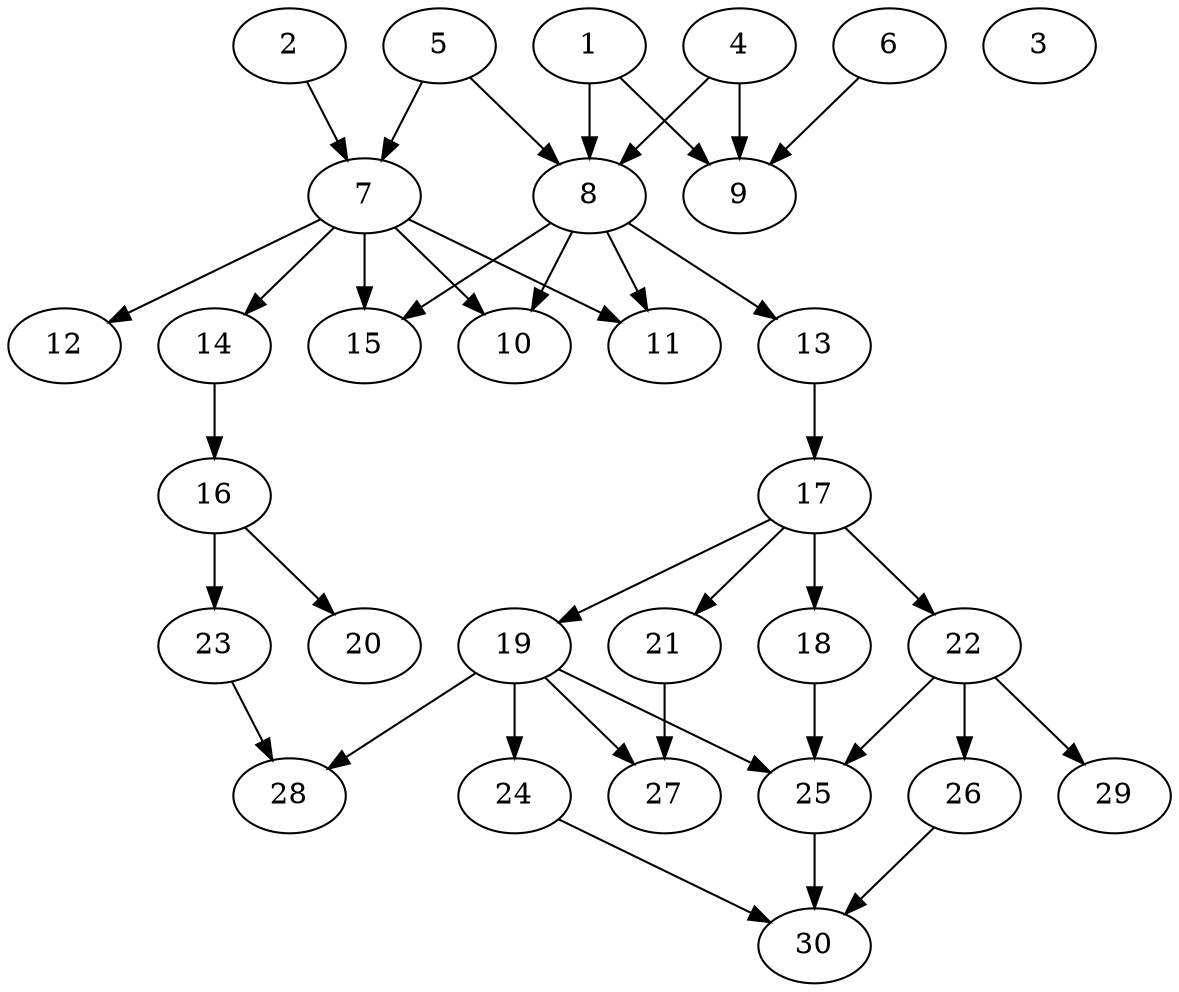 // DAG automatically generated by daggen at Fri Jul 29 10:40:30 2022
// daggen.exe --dot -n 30 --ccr 0.5 --fat 0.5 --regular 0.5 --density 0.5 -o data\30/random_30_2.gv 
digraph G {
  1 [compute_size="23828070400", trans_size="219658", result_size="1024", ram="28722656",alpha="0.06"]
  1 -> 8 [size ="1024"]
  1 -> 9 [size ="1024"]
  2 [compute_size="24152406931", trans_size="459200", result_size="29696", ram="29547920",alpha="0.07"]
  2 -> 7 [size ="29696"]
  3 [compute_size="15843590144", trans_size="827448", result_size="0", ram="41649680",alpha="0.20"]
  4 [compute_size="653541270884", trans_size="807851", result_size="9216", ram="9583184",alpha="0.04"]
  4 -> 8 [size ="9216"]
  4 -> 9 [size ="9216"]
  5 [compute_size="46440243200", trans_size="567670", result_size="1024", ram="22519712",alpha="0.18"]
  5 -> 7 [size ="1024"]
  5 -> 8 [size ="1024"]
  6 [compute_size="244033829496", trans_size="177428", result_size="13312", ram="12822464",alpha="0.18"]
  6 -> 9 [size ="13312"]
  7 [compute_size="286469963032", trans_size="187849", result_size="1024", ram="13525760",alpha="0.00"]
  7 -> 10 [size ="1024"]
  7 -> 11 [size ="1024"]
  7 -> 12 [size ="1024"]
  7 -> 14 [size ="1024"]
  7 -> 15 [size ="1024"]
  8 [compute_size="39209713664", trans_size="873323", result_size="70656", ram="38245664",alpha="0.19"]
  8 -> 10 [size ="70656"]
  8 -> 11 [size ="70656"]
  8 -> 13 [size ="70656"]
  8 -> 15 [size ="70656"]
  9 [compute_size="1992024064", trans_size="538003", result_size="0", ram="4720304",alpha="0.10"]
  10 [compute_size="68719476736", trans_size="116080", result_size="0", ram="41421584",alpha="0.07"]
  11 [compute_size="94549573632", trans_size="63331", result_size="0", ram="1780400",alpha="0.19"]
  12 [compute_size="8589934592", trans_size="212178", result_size="0", ram="38198144",alpha="0.11"]
  13 [compute_size="231928233984", trans_size="704049", result_size="13312", ram="37892432",alpha="0.13"]
  13 -> 17 [size ="13312"]
  14 [compute_size="8589934592", trans_size="108247", result_size="70656", ram="17089760",alpha="0.02"]
  14 -> 16 [size ="70656"]
  15 [compute_size="566705066812", trans_size="236314", result_size="0", ram="21113120",alpha="0.06"]
  16 [compute_size="1994375168", trans_size="50032", result_size="70656", ram="31824128",alpha="0.03"]
  16 -> 20 [size ="70656"]
  16 -> 23 [size ="70656"]
  17 [compute_size="68719476736", trans_size="942248", result_size="74752", ram="9233120",alpha="0.12"]
  17 -> 18 [size ="74752"]
  17 -> 19 [size ="74752"]
  17 -> 21 [size ="74752"]
  17 -> 22 [size ="74752"]
  18 [compute_size="1073741824000", trans_size="260738", result_size="1024", ram="40935296",alpha="0.04"]
  18 -> 25 [size ="1024"]
  19 [compute_size="373478916096", trans_size="72570", result_size="91136", ram="24895712",alpha="0.16"]
  19 -> 24 [size ="91136"]
  19 -> 25 [size ="91136"]
  19 -> 27 [size ="91136"]
  19 -> 28 [size ="91136"]
  20 [compute_size="7265845248", trans_size="218891", result_size="0", ram="21596240",alpha="0.17"]
  21 [compute_size="134217728000", trans_size="370487", result_size="1024", ram="3015920",alpha="0.20"]
  21 -> 27 [size ="1024"]
  22 [compute_size="415308502148", trans_size="401752", result_size="9216", ram="28397936",alpha="0.00"]
  22 -> 25 [size ="9216"]
  22 -> 26 [size ="9216"]
  22 -> 29 [size ="9216"]
  23 [compute_size="6663962624", trans_size="882115", result_size="91136", ram="21345968",alpha="0.16"]
  23 -> 28 [size ="91136"]
  24 [compute_size="44282478592", trans_size="503285", result_size="70656", ram="49476224",alpha="0.11"]
  24 -> 30 [size ="70656"]
  25 [compute_size="10557849600", trans_size="36797", result_size="91136", ram="4785248",alpha="0.13"]
  25 -> 30 [size ="91136"]
  26 [compute_size="34410905600", trans_size="183182", result_size="1024", ram="5479040",alpha="0.19"]
  26 -> 30 [size ="1024"]
  27 [compute_size="91693647313", trans_size="554723", result_size="0", ram="40493360",alpha="0.01"]
  28 [compute_size="231928233984", trans_size="546187", result_size="0", ram="3291536",alpha="0.04"]
  29 [compute_size="231928233984", trans_size="1024536", result_size="0", ram="27257456",alpha="0.19"]
  30 [compute_size="18181619712", trans_size="885088", result_size="0", ram="48109232",alpha="0.17"]
}
